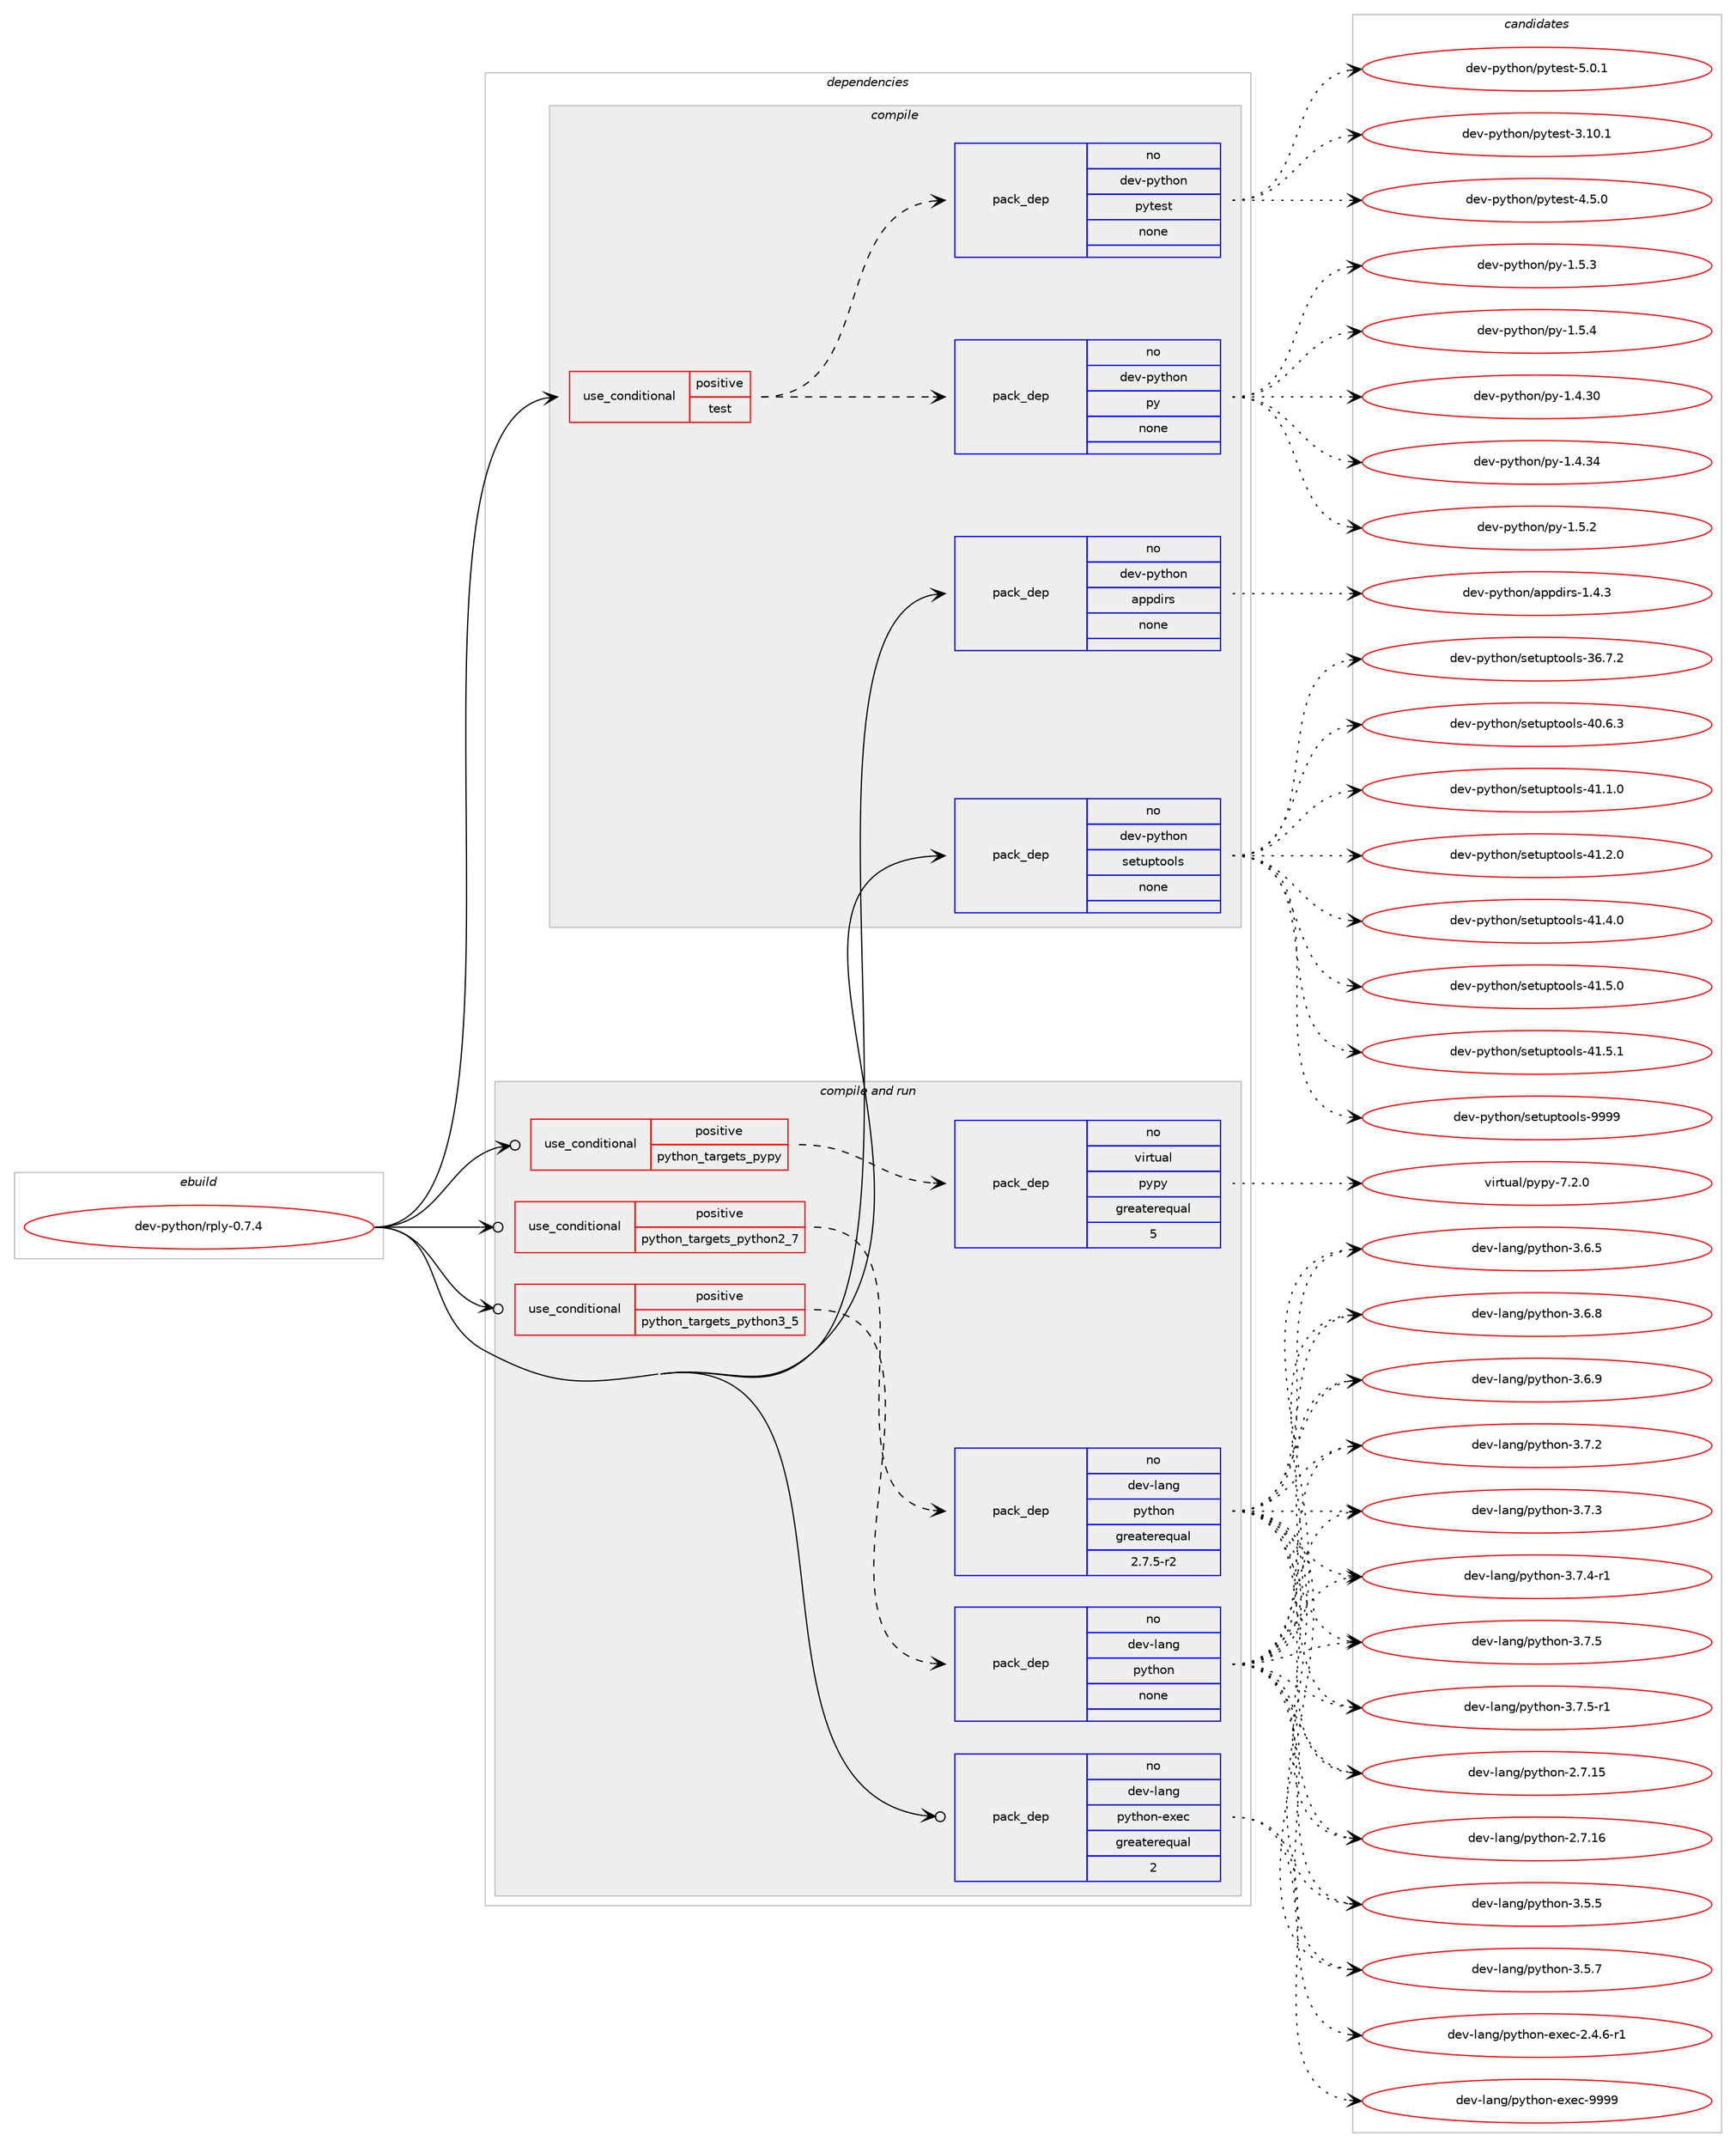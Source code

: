digraph prolog {

# *************
# Graph options
# *************

newrank=true;
concentrate=true;
compound=true;
graph [rankdir=LR,fontname=Helvetica,fontsize=10,ranksep=1.5];#, ranksep=2.5, nodesep=0.2];
edge  [arrowhead=vee];
node  [fontname=Helvetica,fontsize=10];

# **********
# The ebuild
# **********

subgraph cluster_leftcol {
color=gray;
rank=same;
label=<<i>ebuild</i>>;
id [label="dev-python/rply-0.7.4", color=red, width=4, href="../dev-python/rply-0.7.4.svg"];
}

# ****************
# The dependencies
# ****************

subgraph cluster_midcol {
color=gray;
label=<<i>dependencies</i>>;
subgraph cluster_compile {
fillcolor="#eeeeee";
style=filled;
label=<<i>compile</i>>;
subgraph cond148855 {
dependency635812 [label=<<TABLE BORDER="0" CELLBORDER="1" CELLSPACING="0" CELLPADDING="4"><TR><TD ROWSPAN="3" CELLPADDING="10">use_conditional</TD></TR><TR><TD>positive</TD></TR><TR><TD>test</TD></TR></TABLE>>, shape=none, color=red];
subgraph pack475076 {
dependency635813 [label=<<TABLE BORDER="0" CELLBORDER="1" CELLSPACING="0" CELLPADDING="4" WIDTH="220"><TR><TD ROWSPAN="6" CELLPADDING="30">pack_dep</TD></TR><TR><TD WIDTH="110">no</TD></TR><TR><TD>dev-python</TD></TR><TR><TD>py</TD></TR><TR><TD>none</TD></TR><TR><TD></TD></TR></TABLE>>, shape=none, color=blue];
}
dependency635812:e -> dependency635813:w [weight=20,style="dashed",arrowhead="vee"];
subgraph pack475077 {
dependency635814 [label=<<TABLE BORDER="0" CELLBORDER="1" CELLSPACING="0" CELLPADDING="4" WIDTH="220"><TR><TD ROWSPAN="6" CELLPADDING="30">pack_dep</TD></TR><TR><TD WIDTH="110">no</TD></TR><TR><TD>dev-python</TD></TR><TR><TD>pytest</TD></TR><TR><TD>none</TD></TR><TR><TD></TD></TR></TABLE>>, shape=none, color=blue];
}
dependency635812:e -> dependency635814:w [weight=20,style="dashed",arrowhead="vee"];
}
id:e -> dependency635812:w [weight=20,style="solid",arrowhead="vee"];
subgraph pack475078 {
dependency635815 [label=<<TABLE BORDER="0" CELLBORDER="1" CELLSPACING="0" CELLPADDING="4" WIDTH="220"><TR><TD ROWSPAN="6" CELLPADDING="30">pack_dep</TD></TR><TR><TD WIDTH="110">no</TD></TR><TR><TD>dev-python</TD></TR><TR><TD>appdirs</TD></TR><TR><TD>none</TD></TR><TR><TD></TD></TR></TABLE>>, shape=none, color=blue];
}
id:e -> dependency635815:w [weight=20,style="solid",arrowhead="vee"];
subgraph pack475079 {
dependency635816 [label=<<TABLE BORDER="0" CELLBORDER="1" CELLSPACING="0" CELLPADDING="4" WIDTH="220"><TR><TD ROWSPAN="6" CELLPADDING="30">pack_dep</TD></TR><TR><TD WIDTH="110">no</TD></TR><TR><TD>dev-python</TD></TR><TR><TD>setuptools</TD></TR><TR><TD>none</TD></TR><TR><TD></TD></TR></TABLE>>, shape=none, color=blue];
}
id:e -> dependency635816:w [weight=20,style="solid",arrowhead="vee"];
}
subgraph cluster_compileandrun {
fillcolor="#eeeeee";
style=filled;
label=<<i>compile and run</i>>;
subgraph cond148856 {
dependency635817 [label=<<TABLE BORDER="0" CELLBORDER="1" CELLSPACING="0" CELLPADDING="4"><TR><TD ROWSPAN="3" CELLPADDING="10">use_conditional</TD></TR><TR><TD>positive</TD></TR><TR><TD>python_targets_pypy</TD></TR></TABLE>>, shape=none, color=red];
subgraph pack475080 {
dependency635818 [label=<<TABLE BORDER="0" CELLBORDER="1" CELLSPACING="0" CELLPADDING="4" WIDTH="220"><TR><TD ROWSPAN="6" CELLPADDING="30">pack_dep</TD></TR><TR><TD WIDTH="110">no</TD></TR><TR><TD>virtual</TD></TR><TR><TD>pypy</TD></TR><TR><TD>greaterequal</TD></TR><TR><TD>5</TD></TR></TABLE>>, shape=none, color=blue];
}
dependency635817:e -> dependency635818:w [weight=20,style="dashed",arrowhead="vee"];
}
id:e -> dependency635817:w [weight=20,style="solid",arrowhead="odotvee"];
subgraph cond148857 {
dependency635819 [label=<<TABLE BORDER="0" CELLBORDER="1" CELLSPACING="0" CELLPADDING="4"><TR><TD ROWSPAN="3" CELLPADDING="10">use_conditional</TD></TR><TR><TD>positive</TD></TR><TR><TD>python_targets_python2_7</TD></TR></TABLE>>, shape=none, color=red];
subgraph pack475081 {
dependency635820 [label=<<TABLE BORDER="0" CELLBORDER="1" CELLSPACING="0" CELLPADDING="4" WIDTH="220"><TR><TD ROWSPAN="6" CELLPADDING="30">pack_dep</TD></TR><TR><TD WIDTH="110">no</TD></TR><TR><TD>dev-lang</TD></TR><TR><TD>python</TD></TR><TR><TD>greaterequal</TD></TR><TR><TD>2.7.5-r2</TD></TR></TABLE>>, shape=none, color=blue];
}
dependency635819:e -> dependency635820:w [weight=20,style="dashed",arrowhead="vee"];
}
id:e -> dependency635819:w [weight=20,style="solid",arrowhead="odotvee"];
subgraph cond148858 {
dependency635821 [label=<<TABLE BORDER="0" CELLBORDER="1" CELLSPACING="0" CELLPADDING="4"><TR><TD ROWSPAN="3" CELLPADDING="10">use_conditional</TD></TR><TR><TD>positive</TD></TR><TR><TD>python_targets_python3_5</TD></TR></TABLE>>, shape=none, color=red];
subgraph pack475082 {
dependency635822 [label=<<TABLE BORDER="0" CELLBORDER="1" CELLSPACING="0" CELLPADDING="4" WIDTH="220"><TR><TD ROWSPAN="6" CELLPADDING="30">pack_dep</TD></TR><TR><TD WIDTH="110">no</TD></TR><TR><TD>dev-lang</TD></TR><TR><TD>python</TD></TR><TR><TD>none</TD></TR><TR><TD></TD></TR></TABLE>>, shape=none, color=blue];
}
dependency635821:e -> dependency635822:w [weight=20,style="dashed",arrowhead="vee"];
}
id:e -> dependency635821:w [weight=20,style="solid",arrowhead="odotvee"];
subgraph pack475083 {
dependency635823 [label=<<TABLE BORDER="0" CELLBORDER="1" CELLSPACING="0" CELLPADDING="4" WIDTH="220"><TR><TD ROWSPAN="6" CELLPADDING="30">pack_dep</TD></TR><TR><TD WIDTH="110">no</TD></TR><TR><TD>dev-lang</TD></TR><TR><TD>python-exec</TD></TR><TR><TD>greaterequal</TD></TR><TR><TD>2</TD></TR></TABLE>>, shape=none, color=blue];
}
id:e -> dependency635823:w [weight=20,style="solid",arrowhead="odotvee"];
}
subgraph cluster_run {
fillcolor="#eeeeee";
style=filled;
label=<<i>run</i>>;
}
}

# **************
# The candidates
# **************

subgraph cluster_choices {
rank=same;
color=gray;
label=<<i>candidates</i>>;

subgraph choice475076 {
color=black;
nodesep=1;
choice100101118451121211161041111104711212145494652465148 [label="dev-python/py-1.4.30", color=red, width=4,href="../dev-python/py-1.4.30.svg"];
choice100101118451121211161041111104711212145494652465152 [label="dev-python/py-1.4.34", color=red, width=4,href="../dev-python/py-1.4.34.svg"];
choice1001011184511212111610411111047112121454946534650 [label="dev-python/py-1.5.2", color=red, width=4,href="../dev-python/py-1.5.2.svg"];
choice1001011184511212111610411111047112121454946534651 [label="dev-python/py-1.5.3", color=red, width=4,href="../dev-python/py-1.5.3.svg"];
choice1001011184511212111610411111047112121454946534652 [label="dev-python/py-1.5.4", color=red, width=4,href="../dev-python/py-1.5.4.svg"];
dependency635813:e -> choice100101118451121211161041111104711212145494652465148:w [style=dotted,weight="100"];
dependency635813:e -> choice100101118451121211161041111104711212145494652465152:w [style=dotted,weight="100"];
dependency635813:e -> choice1001011184511212111610411111047112121454946534650:w [style=dotted,weight="100"];
dependency635813:e -> choice1001011184511212111610411111047112121454946534651:w [style=dotted,weight="100"];
dependency635813:e -> choice1001011184511212111610411111047112121454946534652:w [style=dotted,weight="100"];
}
subgraph choice475077 {
color=black;
nodesep=1;
choice100101118451121211161041111104711212111610111511645514649484649 [label="dev-python/pytest-3.10.1", color=red, width=4,href="../dev-python/pytest-3.10.1.svg"];
choice1001011184511212111610411111047112121116101115116455246534648 [label="dev-python/pytest-4.5.0", color=red, width=4,href="../dev-python/pytest-4.5.0.svg"];
choice1001011184511212111610411111047112121116101115116455346484649 [label="dev-python/pytest-5.0.1", color=red, width=4,href="../dev-python/pytest-5.0.1.svg"];
dependency635814:e -> choice100101118451121211161041111104711212111610111511645514649484649:w [style=dotted,weight="100"];
dependency635814:e -> choice1001011184511212111610411111047112121116101115116455246534648:w [style=dotted,weight="100"];
dependency635814:e -> choice1001011184511212111610411111047112121116101115116455346484649:w [style=dotted,weight="100"];
}
subgraph choice475078 {
color=black;
nodesep=1;
choice100101118451121211161041111104797112112100105114115454946524651 [label="dev-python/appdirs-1.4.3", color=red, width=4,href="../dev-python/appdirs-1.4.3.svg"];
dependency635815:e -> choice100101118451121211161041111104797112112100105114115454946524651:w [style=dotted,weight="100"];
}
subgraph choice475079 {
color=black;
nodesep=1;
choice100101118451121211161041111104711510111611711211611111110811545515446554650 [label="dev-python/setuptools-36.7.2", color=red, width=4,href="../dev-python/setuptools-36.7.2.svg"];
choice100101118451121211161041111104711510111611711211611111110811545524846544651 [label="dev-python/setuptools-40.6.3", color=red, width=4,href="../dev-python/setuptools-40.6.3.svg"];
choice100101118451121211161041111104711510111611711211611111110811545524946494648 [label="dev-python/setuptools-41.1.0", color=red, width=4,href="../dev-python/setuptools-41.1.0.svg"];
choice100101118451121211161041111104711510111611711211611111110811545524946504648 [label="dev-python/setuptools-41.2.0", color=red, width=4,href="../dev-python/setuptools-41.2.0.svg"];
choice100101118451121211161041111104711510111611711211611111110811545524946524648 [label="dev-python/setuptools-41.4.0", color=red, width=4,href="../dev-python/setuptools-41.4.0.svg"];
choice100101118451121211161041111104711510111611711211611111110811545524946534648 [label="dev-python/setuptools-41.5.0", color=red, width=4,href="../dev-python/setuptools-41.5.0.svg"];
choice100101118451121211161041111104711510111611711211611111110811545524946534649 [label="dev-python/setuptools-41.5.1", color=red, width=4,href="../dev-python/setuptools-41.5.1.svg"];
choice10010111845112121116104111110471151011161171121161111111081154557575757 [label="dev-python/setuptools-9999", color=red, width=4,href="../dev-python/setuptools-9999.svg"];
dependency635816:e -> choice100101118451121211161041111104711510111611711211611111110811545515446554650:w [style=dotted,weight="100"];
dependency635816:e -> choice100101118451121211161041111104711510111611711211611111110811545524846544651:w [style=dotted,weight="100"];
dependency635816:e -> choice100101118451121211161041111104711510111611711211611111110811545524946494648:w [style=dotted,weight="100"];
dependency635816:e -> choice100101118451121211161041111104711510111611711211611111110811545524946504648:w [style=dotted,weight="100"];
dependency635816:e -> choice100101118451121211161041111104711510111611711211611111110811545524946524648:w [style=dotted,weight="100"];
dependency635816:e -> choice100101118451121211161041111104711510111611711211611111110811545524946534648:w [style=dotted,weight="100"];
dependency635816:e -> choice100101118451121211161041111104711510111611711211611111110811545524946534649:w [style=dotted,weight="100"];
dependency635816:e -> choice10010111845112121116104111110471151011161171121161111111081154557575757:w [style=dotted,weight="100"];
}
subgraph choice475080 {
color=black;
nodesep=1;
choice1181051141161179710847112121112121455546504648 [label="virtual/pypy-7.2.0", color=red, width=4,href="../virtual/pypy-7.2.0.svg"];
dependency635818:e -> choice1181051141161179710847112121112121455546504648:w [style=dotted,weight="100"];
}
subgraph choice475081 {
color=black;
nodesep=1;
choice10010111845108971101034711212111610411111045504655464953 [label="dev-lang/python-2.7.15", color=red, width=4,href="../dev-lang/python-2.7.15.svg"];
choice10010111845108971101034711212111610411111045504655464954 [label="dev-lang/python-2.7.16", color=red, width=4,href="../dev-lang/python-2.7.16.svg"];
choice100101118451089711010347112121116104111110455146534653 [label="dev-lang/python-3.5.5", color=red, width=4,href="../dev-lang/python-3.5.5.svg"];
choice100101118451089711010347112121116104111110455146534655 [label="dev-lang/python-3.5.7", color=red, width=4,href="../dev-lang/python-3.5.7.svg"];
choice100101118451089711010347112121116104111110455146544653 [label="dev-lang/python-3.6.5", color=red, width=4,href="../dev-lang/python-3.6.5.svg"];
choice100101118451089711010347112121116104111110455146544656 [label="dev-lang/python-3.6.8", color=red, width=4,href="../dev-lang/python-3.6.8.svg"];
choice100101118451089711010347112121116104111110455146544657 [label="dev-lang/python-3.6.9", color=red, width=4,href="../dev-lang/python-3.6.9.svg"];
choice100101118451089711010347112121116104111110455146554650 [label="dev-lang/python-3.7.2", color=red, width=4,href="../dev-lang/python-3.7.2.svg"];
choice100101118451089711010347112121116104111110455146554651 [label="dev-lang/python-3.7.3", color=red, width=4,href="../dev-lang/python-3.7.3.svg"];
choice1001011184510897110103471121211161041111104551465546524511449 [label="dev-lang/python-3.7.4-r1", color=red, width=4,href="../dev-lang/python-3.7.4-r1.svg"];
choice100101118451089711010347112121116104111110455146554653 [label="dev-lang/python-3.7.5", color=red, width=4,href="../dev-lang/python-3.7.5.svg"];
choice1001011184510897110103471121211161041111104551465546534511449 [label="dev-lang/python-3.7.5-r1", color=red, width=4,href="../dev-lang/python-3.7.5-r1.svg"];
dependency635820:e -> choice10010111845108971101034711212111610411111045504655464953:w [style=dotted,weight="100"];
dependency635820:e -> choice10010111845108971101034711212111610411111045504655464954:w [style=dotted,weight="100"];
dependency635820:e -> choice100101118451089711010347112121116104111110455146534653:w [style=dotted,weight="100"];
dependency635820:e -> choice100101118451089711010347112121116104111110455146534655:w [style=dotted,weight="100"];
dependency635820:e -> choice100101118451089711010347112121116104111110455146544653:w [style=dotted,weight="100"];
dependency635820:e -> choice100101118451089711010347112121116104111110455146544656:w [style=dotted,weight="100"];
dependency635820:e -> choice100101118451089711010347112121116104111110455146544657:w [style=dotted,weight="100"];
dependency635820:e -> choice100101118451089711010347112121116104111110455146554650:w [style=dotted,weight="100"];
dependency635820:e -> choice100101118451089711010347112121116104111110455146554651:w [style=dotted,weight="100"];
dependency635820:e -> choice1001011184510897110103471121211161041111104551465546524511449:w [style=dotted,weight="100"];
dependency635820:e -> choice100101118451089711010347112121116104111110455146554653:w [style=dotted,weight="100"];
dependency635820:e -> choice1001011184510897110103471121211161041111104551465546534511449:w [style=dotted,weight="100"];
}
subgraph choice475082 {
color=black;
nodesep=1;
choice10010111845108971101034711212111610411111045504655464953 [label="dev-lang/python-2.7.15", color=red, width=4,href="../dev-lang/python-2.7.15.svg"];
choice10010111845108971101034711212111610411111045504655464954 [label="dev-lang/python-2.7.16", color=red, width=4,href="../dev-lang/python-2.7.16.svg"];
choice100101118451089711010347112121116104111110455146534653 [label="dev-lang/python-3.5.5", color=red, width=4,href="../dev-lang/python-3.5.5.svg"];
choice100101118451089711010347112121116104111110455146534655 [label="dev-lang/python-3.5.7", color=red, width=4,href="../dev-lang/python-3.5.7.svg"];
choice100101118451089711010347112121116104111110455146544653 [label="dev-lang/python-3.6.5", color=red, width=4,href="../dev-lang/python-3.6.5.svg"];
choice100101118451089711010347112121116104111110455146544656 [label="dev-lang/python-3.6.8", color=red, width=4,href="../dev-lang/python-3.6.8.svg"];
choice100101118451089711010347112121116104111110455146544657 [label="dev-lang/python-3.6.9", color=red, width=4,href="../dev-lang/python-3.6.9.svg"];
choice100101118451089711010347112121116104111110455146554650 [label="dev-lang/python-3.7.2", color=red, width=4,href="../dev-lang/python-3.7.2.svg"];
choice100101118451089711010347112121116104111110455146554651 [label="dev-lang/python-3.7.3", color=red, width=4,href="../dev-lang/python-3.7.3.svg"];
choice1001011184510897110103471121211161041111104551465546524511449 [label="dev-lang/python-3.7.4-r1", color=red, width=4,href="../dev-lang/python-3.7.4-r1.svg"];
choice100101118451089711010347112121116104111110455146554653 [label="dev-lang/python-3.7.5", color=red, width=4,href="../dev-lang/python-3.7.5.svg"];
choice1001011184510897110103471121211161041111104551465546534511449 [label="dev-lang/python-3.7.5-r1", color=red, width=4,href="../dev-lang/python-3.7.5-r1.svg"];
dependency635822:e -> choice10010111845108971101034711212111610411111045504655464953:w [style=dotted,weight="100"];
dependency635822:e -> choice10010111845108971101034711212111610411111045504655464954:w [style=dotted,weight="100"];
dependency635822:e -> choice100101118451089711010347112121116104111110455146534653:w [style=dotted,weight="100"];
dependency635822:e -> choice100101118451089711010347112121116104111110455146534655:w [style=dotted,weight="100"];
dependency635822:e -> choice100101118451089711010347112121116104111110455146544653:w [style=dotted,weight="100"];
dependency635822:e -> choice100101118451089711010347112121116104111110455146544656:w [style=dotted,weight="100"];
dependency635822:e -> choice100101118451089711010347112121116104111110455146544657:w [style=dotted,weight="100"];
dependency635822:e -> choice100101118451089711010347112121116104111110455146554650:w [style=dotted,weight="100"];
dependency635822:e -> choice100101118451089711010347112121116104111110455146554651:w [style=dotted,weight="100"];
dependency635822:e -> choice1001011184510897110103471121211161041111104551465546524511449:w [style=dotted,weight="100"];
dependency635822:e -> choice100101118451089711010347112121116104111110455146554653:w [style=dotted,weight="100"];
dependency635822:e -> choice1001011184510897110103471121211161041111104551465546534511449:w [style=dotted,weight="100"];
}
subgraph choice475083 {
color=black;
nodesep=1;
choice10010111845108971101034711212111610411111045101120101994550465246544511449 [label="dev-lang/python-exec-2.4.6-r1", color=red, width=4,href="../dev-lang/python-exec-2.4.6-r1.svg"];
choice10010111845108971101034711212111610411111045101120101994557575757 [label="dev-lang/python-exec-9999", color=red, width=4,href="../dev-lang/python-exec-9999.svg"];
dependency635823:e -> choice10010111845108971101034711212111610411111045101120101994550465246544511449:w [style=dotted,weight="100"];
dependency635823:e -> choice10010111845108971101034711212111610411111045101120101994557575757:w [style=dotted,weight="100"];
}
}

}
